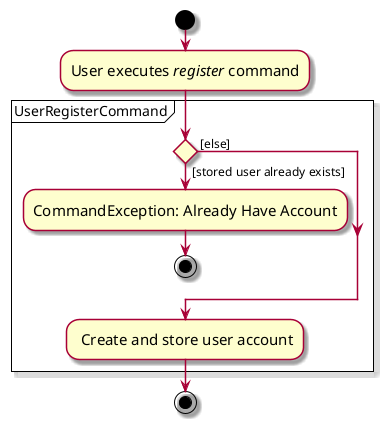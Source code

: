 @startuml
skin rose
skinparam ActivityFontSize 15
skinparam ArrowFontSize 12
!pragma useVerticalIf on
start
:User executes <i>register</i> command;

partition UserRegisterCommand {
    if () then ( [stored user already exists])
        :CommandException: Already Have Account;
        stop
    else ( [else])
    endif
    : Create and store user account;
}

stop
@enduml
